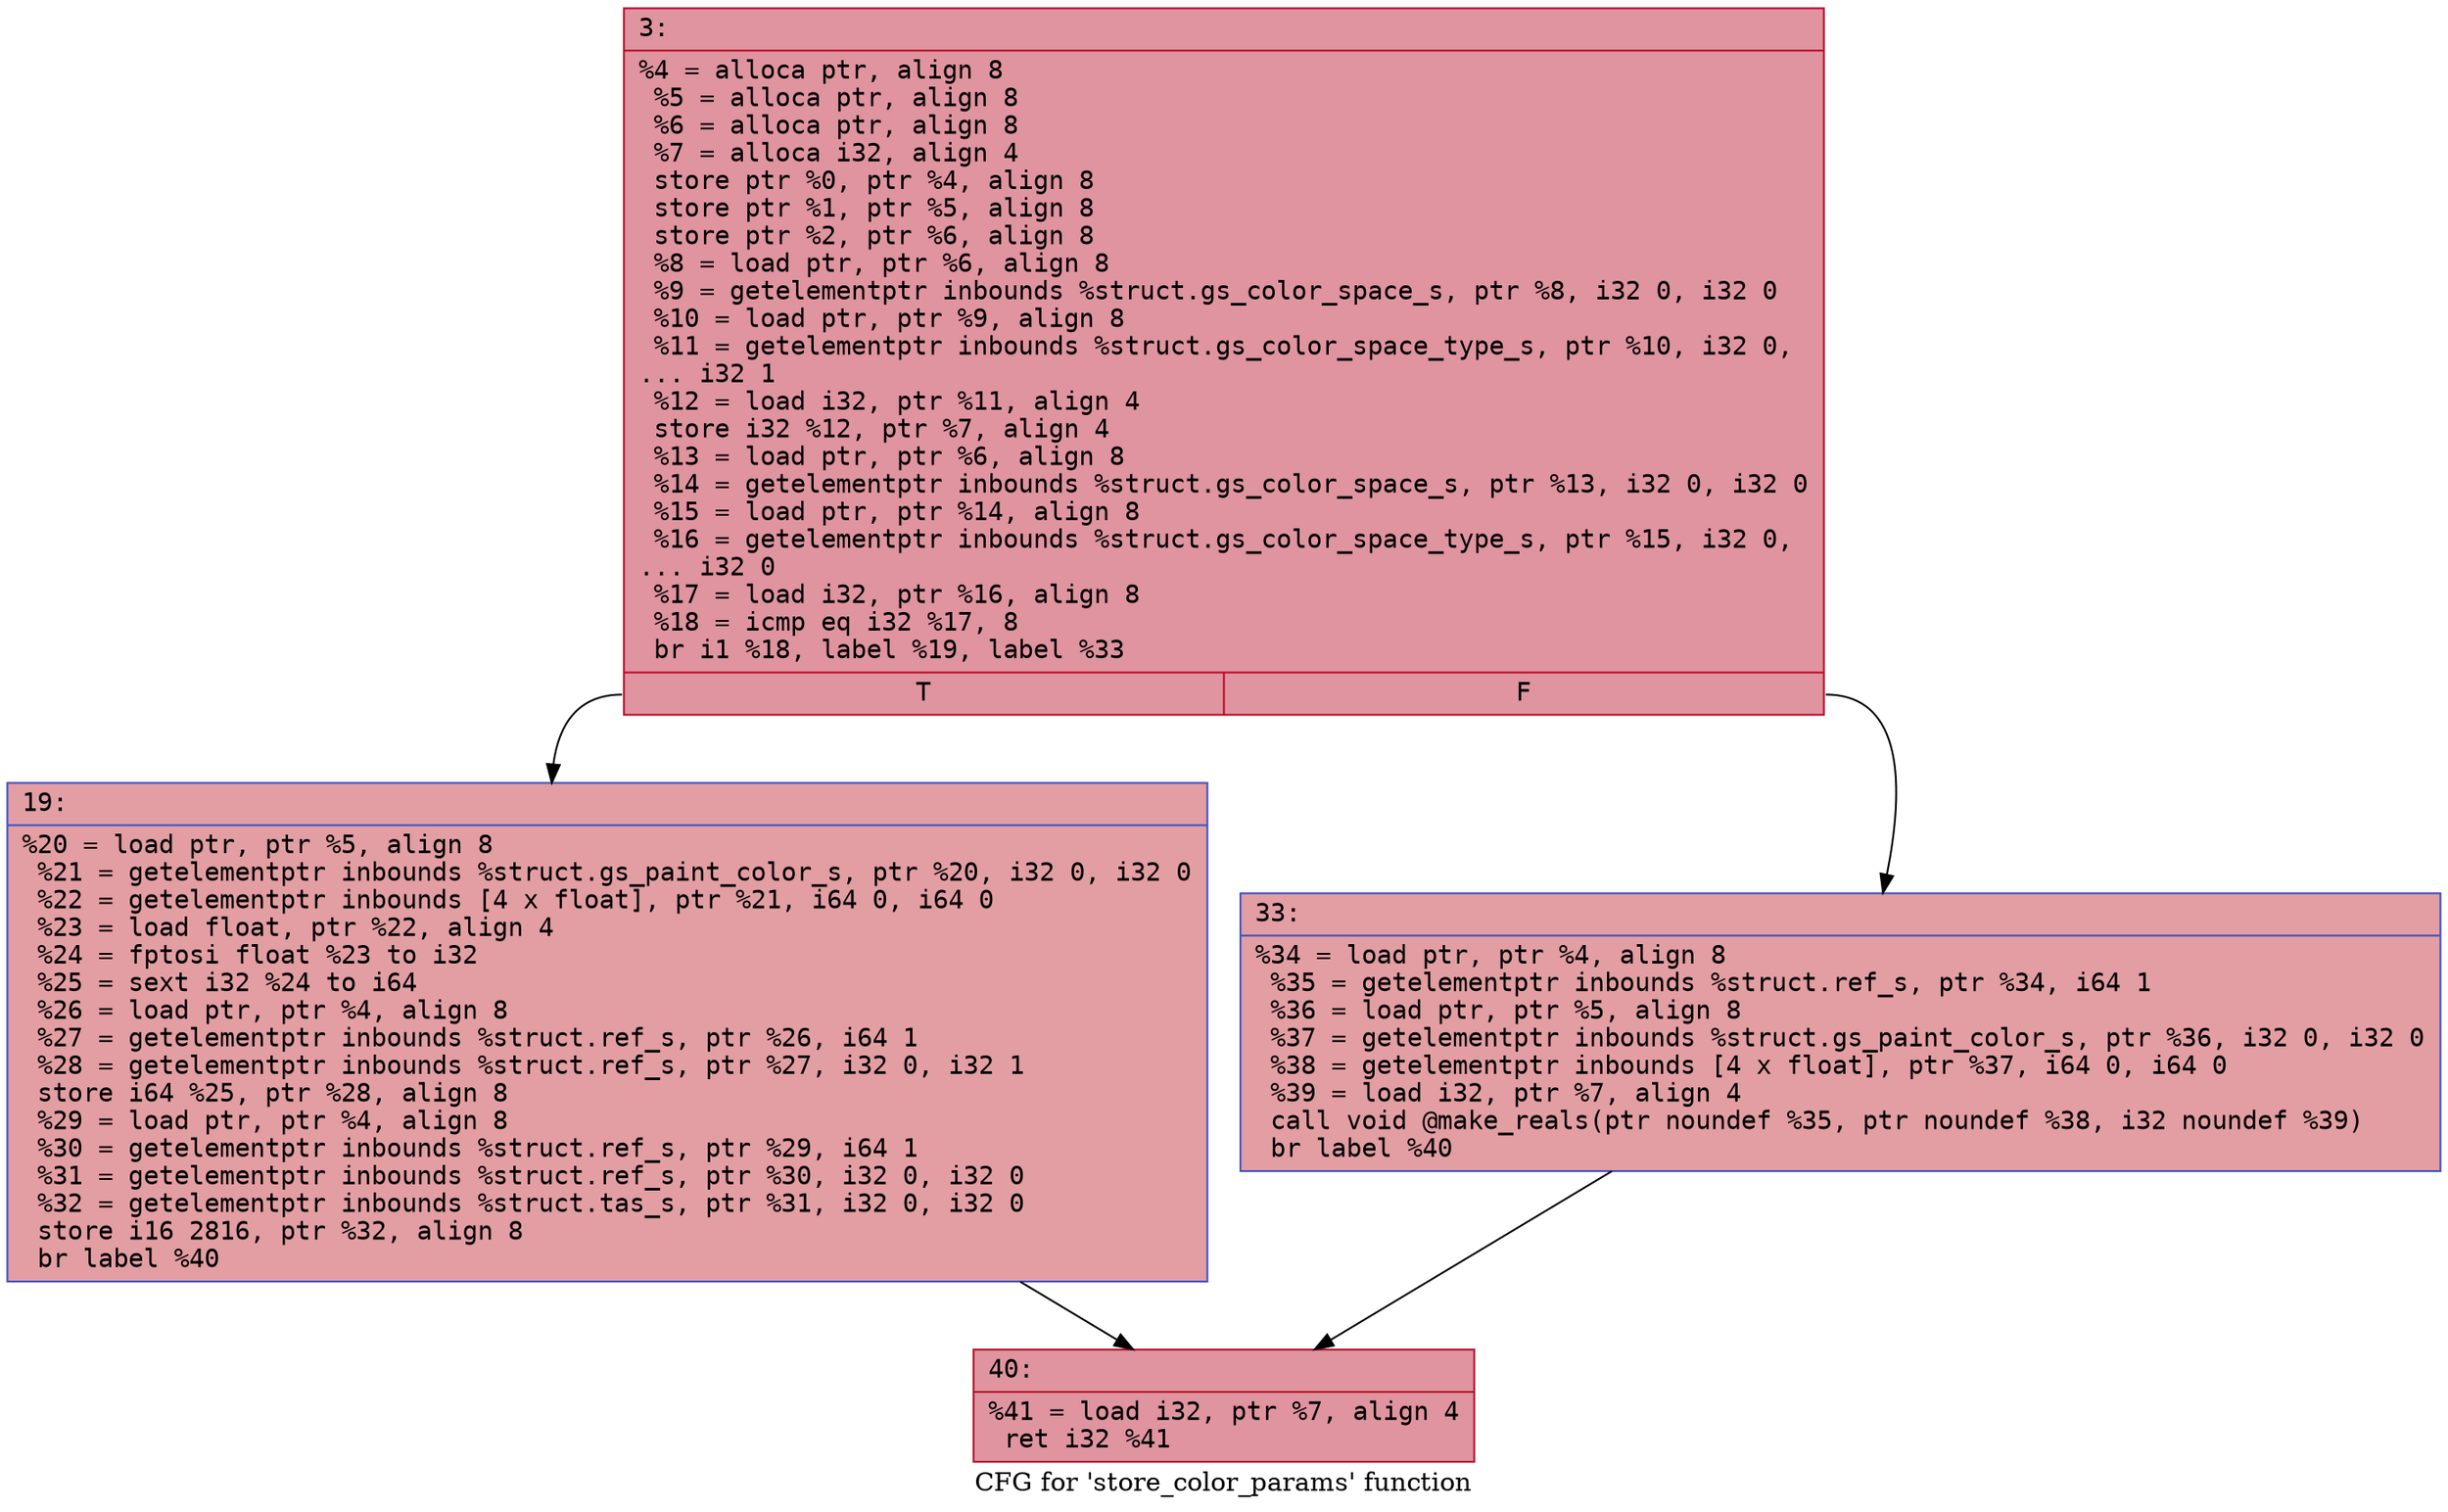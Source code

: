 digraph "CFG for 'store_color_params' function" {
	label="CFG for 'store_color_params' function";

	Node0x60000268f110 [shape=record,color="#b70d28ff", style=filled, fillcolor="#b70d2870" fontname="Courier",label="{3:\l|  %4 = alloca ptr, align 8\l  %5 = alloca ptr, align 8\l  %6 = alloca ptr, align 8\l  %7 = alloca i32, align 4\l  store ptr %0, ptr %4, align 8\l  store ptr %1, ptr %5, align 8\l  store ptr %2, ptr %6, align 8\l  %8 = load ptr, ptr %6, align 8\l  %9 = getelementptr inbounds %struct.gs_color_space_s, ptr %8, i32 0, i32 0\l  %10 = load ptr, ptr %9, align 8\l  %11 = getelementptr inbounds %struct.gs_color_space_type_s, ptr %10, i32 0,\l... i32 1\l  %12 = load i32, ptr %11, align 4\l  store i32 %12, ptr %7, align 4\l  %13 = load ptr, ptr %6, align 8\l  %14 = getelementptr inbounds %struct.gs_color_space_s, ptr %13, i32 0, i32 0\l  %15 = load ptr, ptr %14, align 8\l  %16 = getelementptr inbounds %struct.gs_color_space_type_s, ptr %15, i32 0,\l... i32 0\l  %17 = load i32, ptr %16, align 8\l  %18 = icmp eq i32 %17, 8\l  br i1 %18, label %19, label %33\l|{<s0>T|<s1>F}}"];
	Node0x60000268f110:s0 -> Node0x60000268f160[tooltip="3 -> 19\nProbability 50.00%" ];
	Node0x60000268f110:s1 -> Node0x60000268f1b0[tooltip="3 -> 33\nProbability 50.00%" ];
	Node0x60000268f160 [shape=record,color="#3d50c3ff", style=filled, fillcolor="#be242e70" fontname="Courier",label="{19:\l|  %20 = load ptr, ptr %5, align 8\l  %21 = getelementptr inbounds %struct.gs_paint_color_s, ptr %20, i32 0, i32 0\l  %22 = getelementptr inbounds [4 x float], ptr %21, i64 0, i64 0\l  %23 = load float, ptr %22, align 4\l  %24 = fptosi float %23 to i32\l  %25 = sext i32 %24 to i64\l  %26 = load ptr, ptr %4, align 8\l  %27 = getelementptr inbounds %struct.ref_s, ptr %26, i64 1\l  %28 = getelementptr inbounds %struct.ref_s, ptr %27, i32 0, i32 1\l  store i64 %25, ptr %28, align 8\l  %29 = load ptr, ptr %4, align 8\l  %30 = getelementptr inbounds %struct.ref_s, ptr %29, i64 1\l  %31 = getelementptr inbounds %struct.ref_s, ptr %30, i32 0, i32 0\l  %32 = getelementptr inbounds %struct.tas_s, ptr %31, i32 0, i32 0\l  store i16 2816, ptr %32, align 8\l  br label %40\l}"];
	Node0x60000268f160 -> Node0x60000268f200[tooltip="19 -> 40\nProbability 100.00%" ];
	Node0x60000268f1b0 [shape=record,color="#3d50c3ff", style=filled, fillcolor="#be242e70" fontname="Courier",label="{33:\l|  %34 = load ptr, ptr %4, align 8\l  %35 = getelementptr inbounds %struct.ref_s, ptr %34, i64 1\l  %36 = load ptr, ptr %5, align 8\l  %37 = getelementptr inbounds %struct.gs_paint_color_s, ptr %36, i32 0, i32 0\l  %38 = getelementptr inbounds [4 x float], ptr %37, i64 0, i64 0\l  %39 = load i32, ptr %7, align 4\l  call void @make_reals(ptr noundef %35, ptr noundef %38, i32 noundef %39)\l  br label %40\l}"];
	Node0x60000268f1b0 -> Node0x60000268f200[tooltip="33 -> 40\nProbability 100.00%" ];
	Node0x60000268f200 [shape=record,color="#b70d28ff", style=filled, fillcolor="#b70d2870" fontname="Courier",label="{40:\l|  %41 = load i32, ptr %7, align 4\l  ret i32 %41\l}"];
}
